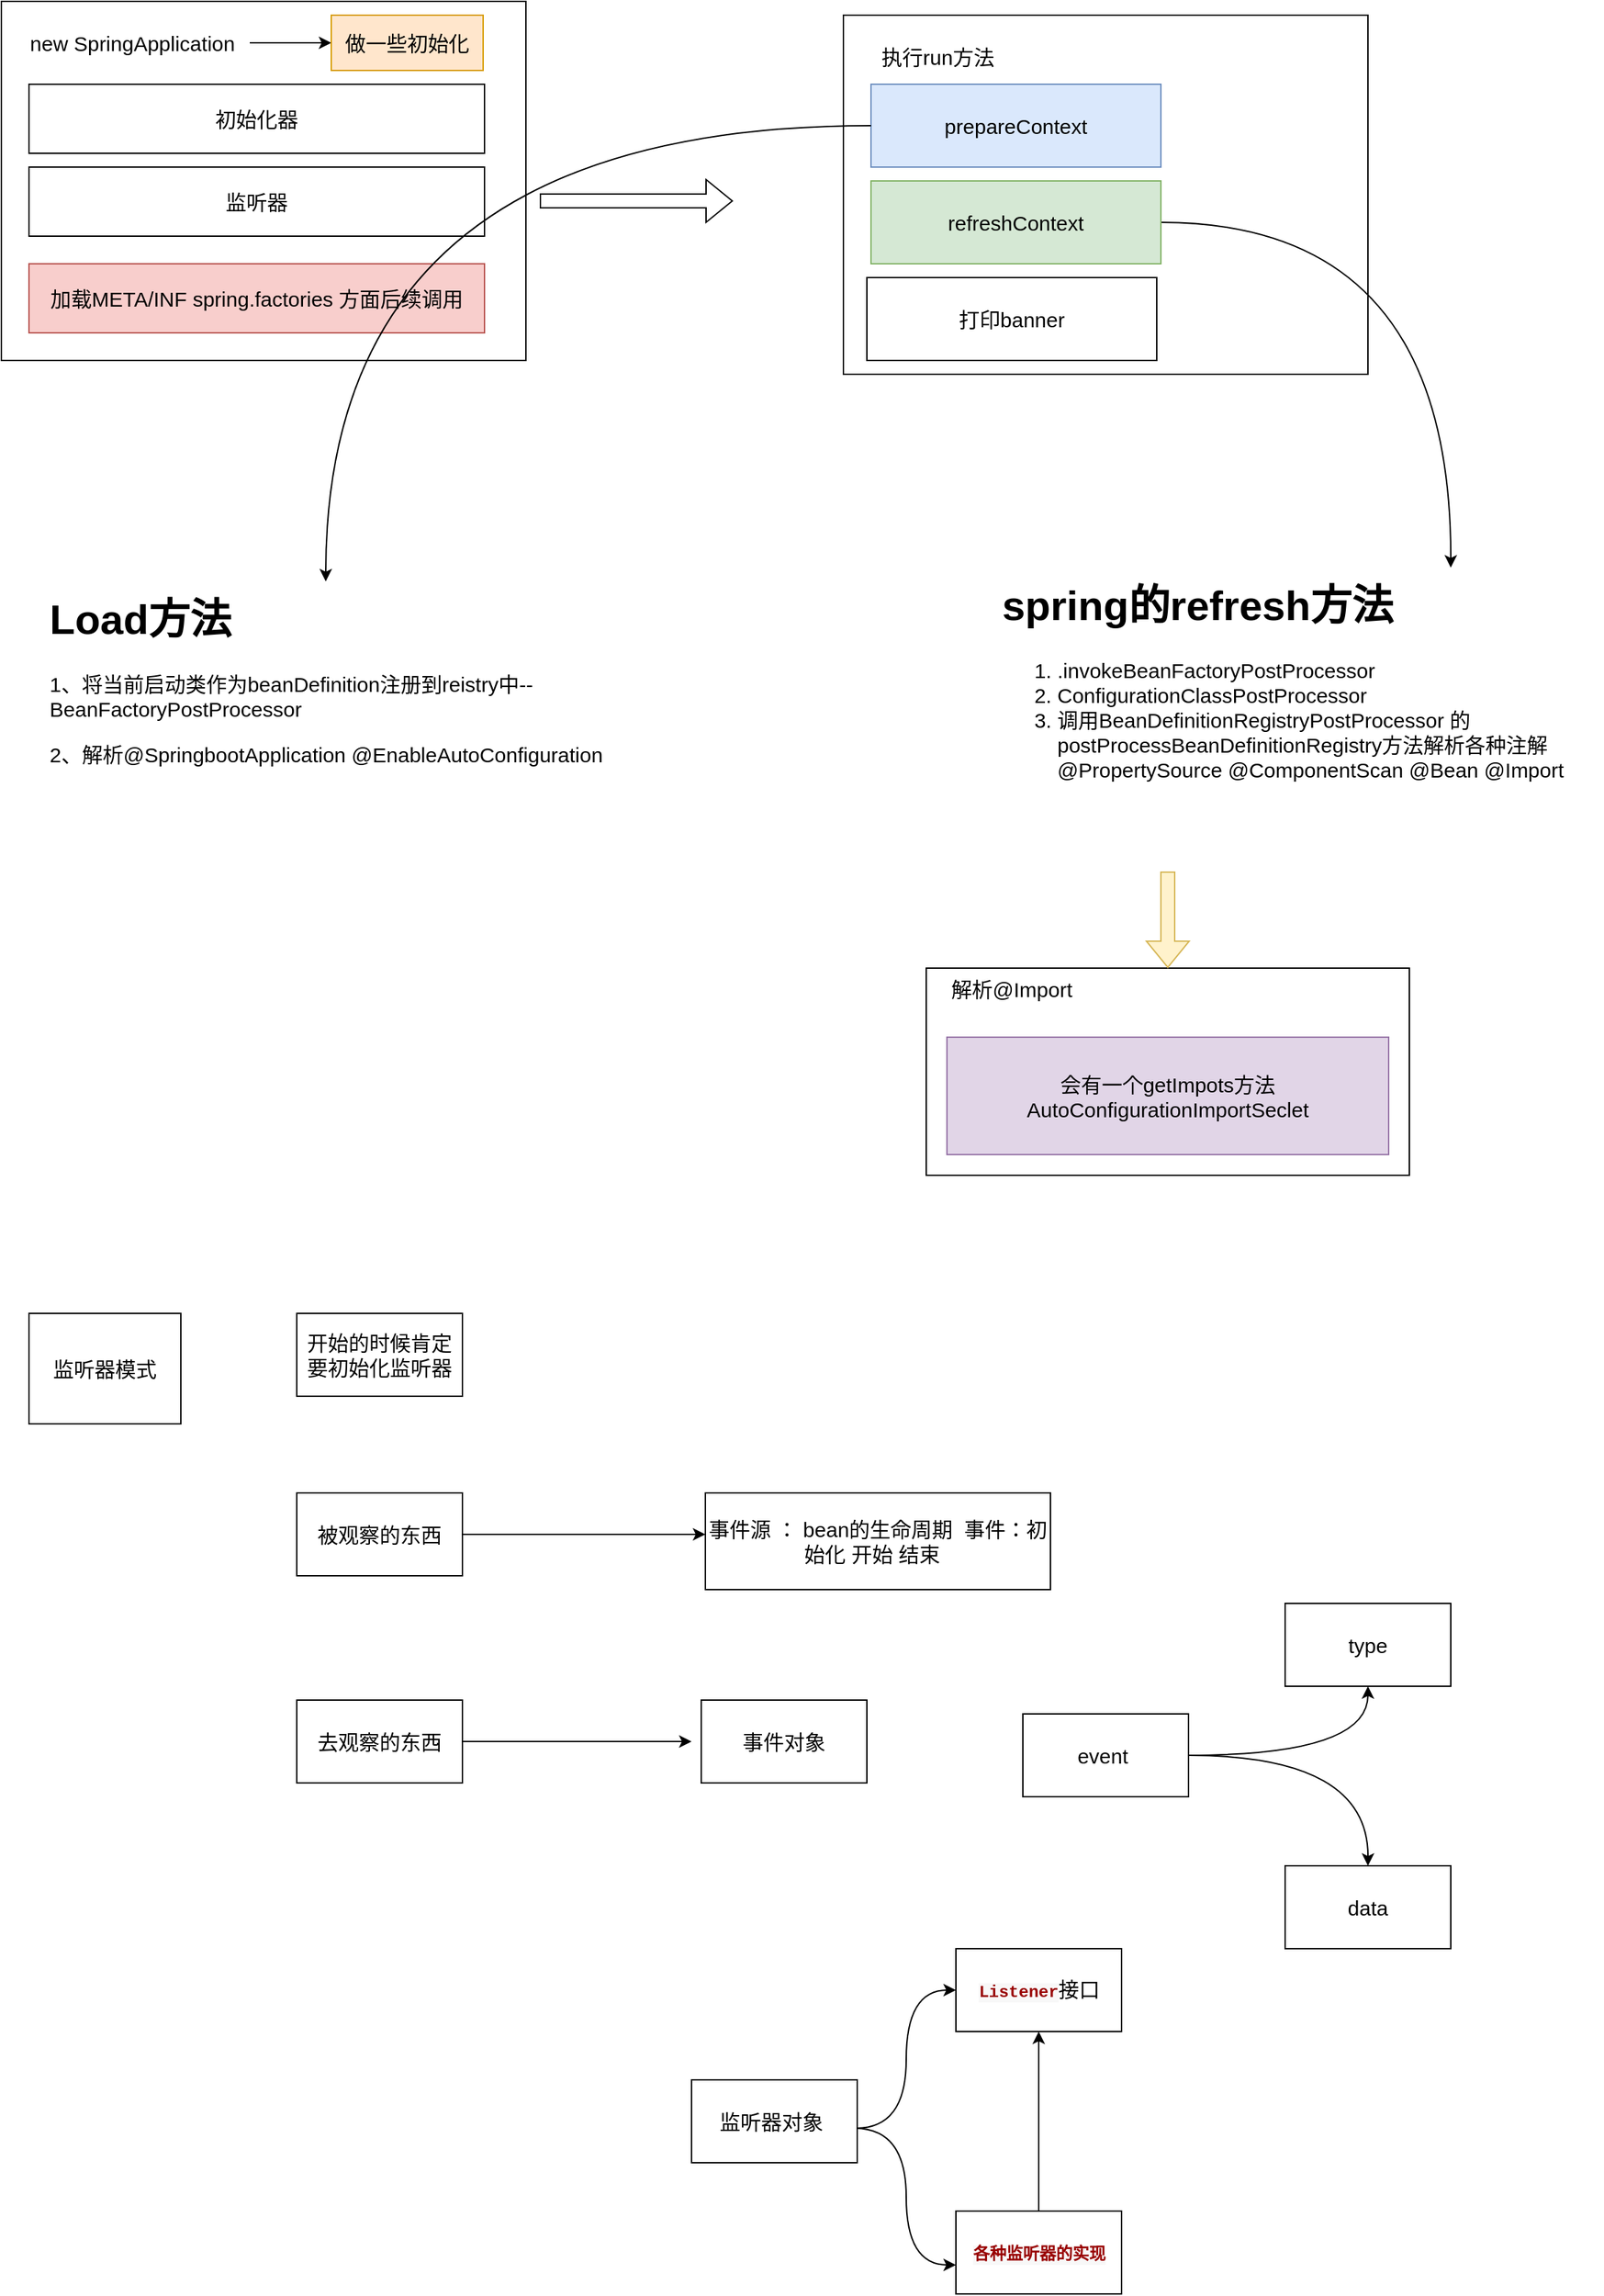 <mxfile version="20.7.4" type="github">
  <diagram id="3sjXZGHV_kpMKQa_1T-N" name="第 1 页">
    <mxGraphModel dx="1434" dy="764" grid="1" gridSize="10" guides="1" tooltips="1" connect="1" arrows="1" fold="1" page="1" pageScale="1" pageWidth="827" pageHeight="1169" math="0" shadow="0">
      <root>
        <mxCell id="0" />
        <mxCell id="1" parent="0" />
        <mxCell id="33OzaRti-2UMrSSnCl2L-1" value="" style="rounded=0;whiteSpace=wrap;html=1;" vertex="1" parent="1">
          <mxGeometry x="200" y="70" width="380" height="260" as="geometry" />
        </mxCell>
        <mxCell id="33OzaRti-2UMrSSnCl2L-10" style="edgeStyle=orthogonalEdgeStyle;rounded=0;orthogonalLoop=1;jettySize=auto;html=1;fontSize=15;" edge="1" parent="1" source="33OzaRti-2UMrSSnCl2L-3" target="33OzaRti-2UMrSSnCl2L-9">
          <mxGeometry relative="1" as="geometry" />
        </mxCell>
        <mxCell id="33OzaRti-2UMrSSnCl2L-3" value="new SpringApplication" style="text;html=1;strokeColor=none;fillColor=none;align=center;verticalAlign=middle;whiteSpace=wrap;rounded=0;fontSize=15;" vertex="1" parent="1">
          <mxGeometry x="210" y="80" width="170" height="40" as="geometry" />
        </mxCell>
        <mxCell id="33OzaRti-2UMrSSnCl2L-5" value="初始化器" style="rounded=0;whiteSpace=wrap;html=1;fontSize=15;" vertex="1" parent="1">
          <mxGeometry x="220" y="130" width="330" height="50" as="geometry" />
        </mxCell>
        <mxCell id="33OzaRti-2UMrSSnCl2L-9" value="做一些初始化" style="text;html=1;strokeColor=#d79b00;fillColor=#ffe6cc;align=center;verticalAlign=middle;whiteSpace=wrap;rounded=0;fontSize=15;" vertex="1" parent="1">
          <mxGeometry x="439" y="80" width="110" height="40" as="geometry" />
        </mxCell>
        <mxCell id="33OzaRti-2UMrSSnCl2L-11" value="监听器" style="rounded=0;whiteSpace=wrap;html=1;fontSize=15;" vertex="1" parent="1">
          <mxGeometry x="220" y="190" width="330" height="50" as="geometry" />
        </mxCell>
        <mxCell id="33OzaRti-2UMrSSnCl2L-12" value="加载META/INF spring.factories 方面后续调用" style="rounded=0;whiteSpace=wrap;html=1;fontSize=15;fillColor=#f8cecc;strokeColor=#b85450;" vertex="1" parent="1">
          <mxGeometry x="220" y="260" width="330" height="50" as="geometry" />
        </mxCell>
        <mxCell id="33OzaRti-2UMrSSnCl2L-14" value="" style="shape=flexArrow;endArrow=classic;html=1;rounded=0;fontSize=15;" edge="1" parent="1">
          <mxGeometry width="50" height="50" relative="1" as="geometry">
            <mxPoint x="590" y="214.5" as="sourcePoint" />
            <mxPoint x="730" y="214.5" as="targetPoint" />
          </mxGeometry>
        </mxCell>
        <mxCell id="33OzaRti-2UMrSSnCl2L-16" value="" style="rounded=0;whiteSpace=wrap;html=1;" vertex="1" parent="1">
          <mxGeometry x="810" y="80" width="380" height="260" as="geometry" />
        </mxCell>
        <mxCell id="33OzaRti-2UMrSSnCl2L-17" value="执行run方法" style="text;html=1;strokeColor=none;fillColor=none;align=center;verticalAlign=middle;whiteSpace=wrap;rounded=0;fontSize=15;" vertex="1" parent="1">
          <mxGeometry x="827" y="100" width="103" height="20" as="geometry" />
        </mxCell>
        <mxCell id="33OzaRti-2UMrSSnCl2L-18" value="prepareContext" style="rounded=0;whiteSpace=wrap;html=1;fontSize=15;fillColor=#dae8fc;strokeColor=#6c8ebf;" vertex="1" parent="1">
          <mxGeometry x="830" y="130" width="210" height="60" as="geometry" />
        </mxCell>
        <mxCell id="33OzaRti-2UMrSSnCl2L-21" style="edgeStyle=orthogonalEdgeStyle;rounded=0;orthogonalLoop=1;jettySize=auto;html=1;fontSize=15;exitX=0;exitY=0.5;exitDx=0;exitDy=0;curved=1;" edge="1" parent="1" source="33OzaRti-2UMrSSnCl2L-18" target="33OzaRti-2UMrSSnCl2L-23">
          <mxGeometry relative="1" as="geometry">
            <mxPoint x="760" y="480" as="targetPoint" />
          </mxGeometry>
        </mxCell>
        <mxCell id="33OzaRti-2UMrSSnCl2L-25" style="edgeStyle=orthogonalEdgeStyle;rounded=0;orthogonalLoop=1;jettySize=auto;html=1;fontSize=15;curved=1;" edge="1" parent="1" source="33OzaRti-2UMrSSnCl2L-19">
          <mxGeometry relative="1" as="geometry">
            <mxPoint x="1250" y="480" as="targetPoint" />
          </mxGeometry>
        </mxCell>
        <mxCell id="33OzaRti-2UMrSSnCl2L-19" value="refreshContext" style="rounded=0;whiteSpace=wrap;html=1;fontSize=15;fillColor=#d5e8d4;strokeColor=#82b366;" vertex="1" parent="1">
          <mxGeometry x="830" y="200" width="210" height="60" as="geometry" />
        </mxCell>
        <mxCell id="33OzaRti-2UMrSSnCl2L-20" value="打印banner" style="rounded=0;whiteSpace=wrap;html=1;fontSize=15;" vertex="1" parent="1">
          <mxGeometry x="827" y="270" width="210" height="60" as="geometry" />
        </mxCell>
        <mxCell id="33OzaRti-2UMrSSnCl2L-23" value="&lt;h1&gt;Load方法&lt;/h1&gt;&lt;p&gt;1、将当前启动类作为beanDefinition注册到reistry中--BeanFactoryPostProcessor&lt;/p&gt;&lt;p&gt;2、解析@SpringbootApplication @EnableAutoConfiguration&lt;/p&gt;" style="text;html=1;strokeColor=none;fillColor=none;spacing=5;spacingTop=-20;whiteSpace=wrap;overflow=hidden;rounded=0;fontSize=15;" vertex="1" parent="1">
          <mxGeometry x="230" y="490" width="410" height="170" as="geometry" />
        </mxCell>
        <mxCell id="33OzaRti-2UMrSSnCl2L-26" value="&lt;h1&gt;spring的refresh方法&lt;/h1&gt;&lt;p&gt;&lt;/p&gt;&lt;ol&gt;&lt;li&gt;.invokeBeanFactoryPostProcessor&lt;/li&gt;&lt;li&gt;ConfigurationClassPostProcessor&lt;/li&gt;&lt;li&gt;调用BeanDefinitionRegistryPostProcessor 的 postProcessBeanDefinitionRegistry方法解析各种注解@PropertySource @ComponentScan @Bean @Import&lt;/li&gt;&lt;/ol&gt;&lt;p&gt;&lt;/p&gt;" style="text;html=1;strokeColor=none;fillColor=none;spacing=5;spacingTop=-20;whiteSpace=wrap;overflow=hidden;rounded=0;fontSize=15;" vertex="1" parent="1">
          <mxGeometry x="920" y="480" width="440" height="210" as="geometry" />
        </mxCell>
        <mxCell id="33OzaRti-2UMrSSnCl2L-29" value="" style="rounded=0;whiteSpace=wrap;html=1;fontSize=15;" vertex="1" parent="1">
          <mxGeometry x="870" y="770" width="350" height="150" as="geometry" />
        </mxCell>
        <mxCell id="33OzaRti-2UMrSSnCl2L-30" value="解析@Import" style="text;html=1;strokeColor=none;fillColor=none;align=center;verticalAlign=middle;whiteSpace=wrap;rounded=0;fontSize=15;" vertex="1" parent="1">
          <mxGeometry x="882" y="770" width="100" height="30" as="geometry" />
        </mxCell>
        <mxCell id="33OzaRti-2UMrSSnCl2L-31" value="会有一个getImpots方法&lt;br&gt;AutoConfigurationImportSeclet" style="rounded=0;whiteSpace=wrap;html=1;fontSize=15;fillColor=#e1d5e7;strokeColor=#9673a6;" vertex="1" parent="1">
          <mxGeometry x="885" y="820" width="320" height="85" as="geometry" />
        </mxCell>
        <mxCell id="33OzaRti-2UMrSSnCl2L-32" value="" style="shape=flexArrow;endArrow=classic;html=1;rounded=0;fontSize=15;curved=1;fillColor=#fff2cc;strokeColor=#d6b656;" edge="1" parent="1" target="33OzaRti-2UMrSSnCl2L-29">
          <mxGeometry width="50" height="50" relative="1" as="geometry">
            <mxPoint x="1045" y="700" as="sourcePoint" />
            <mxPoint x="1100" y="690" as="targetPoint" />
          </mxGeometry>
        </mxCell>
        <mxCell id="33OzaRti-2UMrSSnCl2L-33" value="监听器模式" style="rounded=0;whiteSpace=wrap;html=1;fontSize=15;" vertex="1" parent="1">
          <mxGeometry x="220" y="1020" width="110" height="80" as="geometry" />
        </mxCell>
        <mxCell id="33OzaRti-2UMrSSnCl2L-36" style="edgeStyle=orthogonalEdgeStyle;curved=1;rounded=0;orthogonalLoop=1;jettySize=auto;html=1;fontSize=15;" edge="1" parent="1" source="33OzaRti-2UMrSSnCl2L-34">
          <mxGeometry relative="1" as="geometry">
            <mxPoint x="710" y="1180" as="targetPoint" />
          </mxGeometry>
        </mxCell>
        <mxCell id="33OzaRti-2UMrSSnCl2L-34" value="被观察的东西" style="rounded=0;whiteSpace=wrap;html=1;fontSize=15;" vertex="1" parent="1">
          <mxGeometry x="414" y="1150" width="120" height="60" as="geometry" />
        </mxCell>
        <mxCell id="33OzaRti-2UMrSSnCl2L-39" style="edgeStyle=orthogonalEdgeStyle;curved=1;rounded=0;orthogonalLoop=1;jettySize=auto;html=1;fontSize=15;" edge="1" parent="1" source="33OzaRti-2UMrSSnCl2L-35">
          <mxGeometry relative="1" as="geometry">
            <mxPoint x="700" y="1330" as="targetPoint" />
          </mxGeometry>
        </mxCell>
        <mxCell id="33OzaRti-2UMrSSnCl2L-35" value="去观察的东西" style="rounded=0;whiteSpace=wrap;html=1;fontSize=15;" vertex="1" parent="1">
          <mxGeometry x="414" y="1300" width="120" height="60" as="geometry" />
        </mxCell>
        <mxCell id="33OzaRti-2UMrSSnCl2L-37" value="事件源 ： bean的生命周期&amp;nbsp; 事件：初始化 开始 结束&amp;nbsp;&amp;nbsp;" style="rounded=0;whiteSpace=wrap;html=1;fontSize=15;" vertex="1" parent="1">
          <mxGeometry x="710" y="1150" width="250" height="70" as="geometry" />
        </mxCell>
        <mxCell id="33OzaRti-2UMrSSnCl2L-38" value="事件对象" style="rounded=0;whiteSpace=wrap;html=1;fontSize=15;" vertex="1" parent="1">
          <mxGeometry x="707" y="1300" width="120" height="60" as="geometry" />
        </mxCell>
        <mxCell id="33OzaRti-2UMrSSnCl2L-43" value="" style="edgeStyle=orthogonalEdgeStyle;curved=1;rounded=0;orthogonalLoop=1;jettySize=auto;html=1;fontSize=15;" edge="1" parent="1" source="33OzaRti-2UMrSSnCl2L-40" target="33OzaRti-2UMrSSnCl2L-42">
          <mxGeometry relative="1" as="geometry" />
        </mxCell>
        <mxCell id="33OzaRti-2UMrSSnCl2L-44" style="edgeStyle=orthogonalEdgeStyle;curved=1;rounded=0;orthogonalLoop=1;jettySize=auto;html=1;fontSize=15;" edge="1" parent="1" source="33OzaRti-2UMrSSnCl2L-40">
          <mxGeometry relative="1" as="geometry">
            <mxPoint x="1190" y="1420" as="targetPoint" />
          </mxGeometry>
        </mxCell>
        <mxCell id="33OzaRti-2UMrSSnCl2L-40" value="event&amp;nbsp;" style="rounded=0;whiteSpace=wrap;html=1;fontSize=15;" vertex="1" parent="1">
          <mxGeometry x="940" y="1310" width="120" height="60" as="geometry" />
        </mxCell>
        <mxCell id="33OzaRti-2UMrSSnCl2L-41" value="开始的时候肯定要初始化监听器" style="rounded=0;whiteSpace=wrap;html=1;fontSize=15;" vertex="1" parent="1">
          <mxGeometry x="414" y="1020" width="120" height="60" as="geometry" />
        </mxCell>
        <mxCell id="33OzaRti-2UMrSSnCl2L-42" value="type" style="whiteSpace=wrap;html=1;fontSize=15;rounded=0;" vertex="1" parent="1">
          <mxGeometry x="1130" y="1230" width="120" height="60" as="geometry" />
        </mxCell>
        <mxCell id="33OzaRti-2UMrSSnCl2L-45" value="data" style="whiteSpace=wrap;html=1;fontSize=15;rounded=0;" vertex="1" parent="1">
          <mxGeometry x="1130" y="1420" width="120" height="60" as="geometry" />
        </mxCell>
        <mxCell id="33OzaRti-2UMrSSnCl2L-50" style="edgeStyle=orthogonalEdgeStyle;curved=1;rounded=0;orthogonalLoop=1;jettySize=auto;html=1;entryX=0;entryY=0.5;entryDx=0;entryDy=0;fontSize=15;" edge="1" parent="1" target="33OzaRti-2UMrSSnCl2L-47">
          <mxGeometry relative="1" as="geometry">
            <mxPoint x="818.5" y="1610" as="sourcePoint" />
          </mxGeometry>
        </mxCell>
        <mxCell id="33OzaRti-2UMrSSnCl2L-51" style="edgeStyle=orthogonalEdgeStyle;curved=1;rounded=0;orthogonalLoop=1;jettySize=auto;html=1;entryX=0;entryY=0.65;entryDx=0;entryDy=0;entryPerimeter=0;fontSize=15;" edge="1" parent="1" target="33OzaRti-2UMrSSnCl2L-48">
          <mxGeometry relative="1" as="geometry">
            <mxPoint x="818.5" y="1610" as="sourcePoint" />
          </mxGeometry>
        </mxCell>
        <mxCell id="33OzaRti-2UMrSSnCl2L-46" value="监听器对象&amp;nbsp;" style="rounded=0;whiteSpace=wrap;html=1;fontSize=15;" vertex="1" parent="1">
          <mxGeometry x="700" y="1575" width="120" height="60" as="geometry" />
        </mxCell>
        <mxCell id="33OzaRti-2UMrSSnCl2L-47" value="&lt;span style=&quot;color: rgb(153, 0, 0); font-family: Menlo, Monaco, Consolas, &amp;quot;Courier New&amp;quot;, monospace; font-size: 12px; font-weight: 700; text-align: start; background-color: rgb(248, 248, 248);&quot;&gt;Listener&lt;/span&gt;接口" style="rounded=0;whiteSpace=wrap;html=1;fontSize=15;" vertex="1" parent="1">
          <mxGeometry x="891.5" y="1480" width="120" height="60" as="geometry" />
        </mxCell>
        <mxCell id="33OzaRti-2UMrSSnCl2L-49" style="edgeStyle=orthogonalEdgeStyle;curved=1;rounded=0;orthogonalLoop=1;jettySize=auto;html=1;entryX=0.5;entryY=1;entryDx=0;entryDy=0;fontSize=15;" edge="1" parent="1" source="33OzaRti-2UMrSSnCl2L-48" target="33OzaRti-2UMrSSnCl2L-47">
          <mxGeometry relative="1" as="geometry" />
        </mxCell>
        <mxCell id="33OzaRti-2UMrSSnCl2L-48" value="&lt;div style=&quot;text-align: start;&quot;&gt;&lt;font face=&quot;Menlo, Monaco, Consolas, Courier New, monospace&quot; color=&quot;#990000&quot;&gt;&lt;span style=&quot;font-size: 12px; background-color: rgb(248, 248, 248);&quot;&gt;&lt;b&gt;各种监听器的实现&lt;/b&gt;&lt;/span&gt;&lt;/font&gt;&lt;/div&gt;" style="rounded=0;whiteSpace=wrap;html=1;fontSize=15;" vertex="1" parent="1">
          <mxGeometry x="891.5" y="1670" width="120" height="60" as="geometry" />
        </mxCell>
      </root>
    </mxGraphModel>
  </diagram>
</mxfile>
